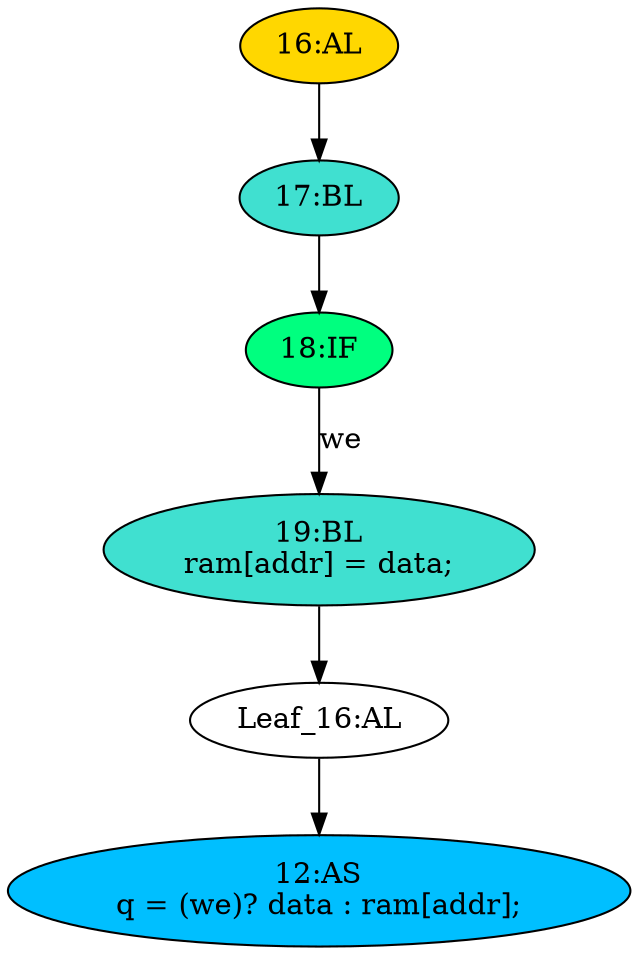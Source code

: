 strict digraph "compose( ,  )" {
	node [label="\N"];
	"19:BL"	[ast="<pyverilog.vparser.ast.Block object at 0x7f5a4a2b1250>",
		fillcolor=turquoise,
		label="19:BL
ram[addr] = data;",
		statements="[<pyverilog.vparser.ast.BlockingSubstitution object at 0x7f5a4a2bdc50>]",
		style=filled,
		typ=Block];
	"Leaf_16:AL"	[def_var="['ram']",
		label="Leaf_16:AL"];
	"19:BL" -> "Leaf_16:AL"	[cond="[]",
		lineno=None];
	"12:AS"	[ast="<pyverilog.vparser.ast.Assign object at 0x7f5a4a2a3610>",
		def_var="['q']",
		fillcolor=deepskyblue,
		label="12:AS
q = (we)? data : ram[addr];",
		statements="[]",
		style=filled,
		typ=Assign,
		use_var="['we', 'data', 'ram', 'addr']"];
	"17:BL"	[ast="<pyverilog.vparser.ast.Block object at 0x7f5a4a2b1450>",
		fillcolor=turquoise,
		label="17:BL",
		statements="[]",
		style=filled,
		typ=Block];
	"18:IF"	[ast="<pyverilog.vparser.ast.IfStatement object at 0x7f5a4a24e4d0>",
		fillcolor=springgreen,
		label="18:IF",
		statements="[]",
		style=filled,
		typ=IfStatement];
	"17:BL" -> "18:IF"	[cond="[]",
		lineno=None];
	"18:IF" -> "19:BL"	[cond="['we']",
		label=we,
		lineno=18];
	"16:AL"	[ast="<pyverilog.vparser.ast.Always object at 0x7f5a4a2b1150>",
		clk_sens=True,
		fillcolor=gold,
		label="16:AL",
		sens="['clk']",
		statements="[]",
		style=filled,
		typ=Always,
		use_var="['we', 'data']"];
	"16:AL" -> "17:BL"	[cond="[]",
		lineno=None];
	"Leaf_16:AL" -> "12:AS";
}
